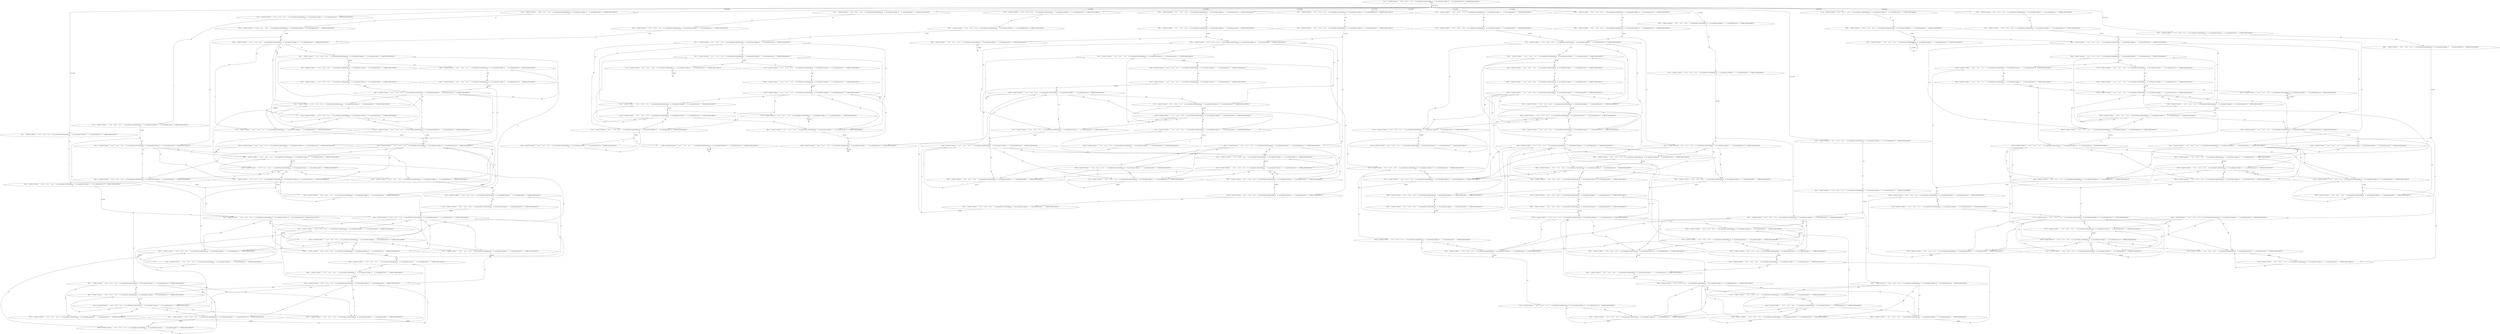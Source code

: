digraph model {
	0 [ label = "0[c=0	& pick=0	& mem=0	& x=0	& y=0	& o=0	& _loc_prism2jani_countermodule_=0	& _loc_prism2jani_strategy_=0	& _loc_prism2jani_grid_=0	& default_reward_model=0]
: {init}" ];
	1 [ label = "1[c=0	& pick=0	& mem=0	& x=0	& y=0	& o=1	& _loc_prism2jani_countermodule_=0	& _loc_prism2jani_strategy_=0	& _loc_prism2jani_grid_=0	& default_reward_model=0]
: {}" ];
	2 [ label = "2[c=0	& pick=0	& mem=0	& x=0	& y=1	& o=1	& _loc_prism2jani_countermodule_=0	& _loc_prism2jani_strategy_=0	& _loc_prism2jani_grid_=0	& default_reward_model=0]
: {}" ];
	3 [ label = "3[c=0	& pick=0	& mem=0	& x=0	& y=2	& o=1	& _loc_prism2jani_countermodule_=0	& _loc_prism2jani_strategy_=0	& _loc_prism2jani_grid_=0	& default_reward_model=0]
: {}" ];
	4 [ label = "4[c=0	& pick=0	& mem=0	& x=0	& y=3	& o=1	& _loc_prism2jani_countermodule_=0	& _loc_prism2jani_strategy_=0	& _loc_prism2jani_grid_=0	& default_reward_model=0]
: {}" ];
	5 [ label = "5[c=0	& pick=0	& mem=0	& x=1	& y=0	& o=1	& _loc_prism2jani_countermodule_=0	& _loc_prism2jani_strategy_=0	& _loc_prism2jani_grid_=0	& default_reward_model=0]
: {}" ];
	6 [ label = "6[c=0	& pick=0	& mem=0	& x=1	& y=2	& o=1	& _loc_prism2jani_countermodule_=0	& _loc_prism2jani_strategy_=0	& _loc_prism2jani_grid_=0	& default_reward_model=0]
: {}" ];
	7 [ label = "7[c=0	& pick=0	& mem=0	& x=1	& y=3	& o=1	& _loc_prism2jani_countermodule_=0	& _loc_prism2jani_strategy_=0	& _loc_prism2jani_grid_=0	& default_reward_model=0]
: {}" ];
	8 [ label = "8[c=0	& pick=0	& mem=0	& x=2	& y=0	& o=1	& _loc_prism2jani_countermodule_=0	& _loc_prism2jani_strategy_=0	& _loc_prism2jani_grid_=0	& default_reward_model=0]
: {}" ];
	9 [ label = "9[c=0	& pick=0	& mem=0	& x=2	& y=1	& o=1	& _loc_prism2jani_countermodule_=0	& _loc_prism2jani_strategy_=0	& _loc_prism2jani_grid_=0	& default_reward_model=0]
: {}" ];
	10 [ label = "10[c=0	& pick=0	& mem=0	& x=2	& y=2	& o=1	& _loc_prism2jani_countermodule_=0	& _loc_prism2jani_strategy_=0	& _loc_prism2jani_grid_=0	& default_reward_model=0]
: {}" ];
	11 [ label = "11[c=0	& pick=0	& mem=0	& x=2	& y=3	& o=1	& _loc_prism2jani_countermodule_=0	& _loc_prism2jani_strategy_=0	& _loc_prism2jani_grid_=0	& default_reward_model=0]
: {}" ];
	12 [ label = "12[c=0	& pick=0	& mem=0	& x=3	& y=1	& o=1	& _loc_prism2jani_countermodule_=0	& _loc_prism2jani_strategy_=0	& _loc_prism2jani_grid_=0	& default_reward_model=0]
: {}" ];
	13 [ label = "13[c=0	& pick=0	& mem=0	& x=3	& y=2	& o=1	& _loc_prism2jani_countermodule_=0	& _loc_prism2jani_strategy_=0	& _loc_prism2jani_grid_=0	& default_reward_model=0]
: {}" ];
	14 [ label = "14[c=0	& pick=0	& mem=0	& x=3	& y=3	& o=1	& _loc_prism2jani_countermodule_=0	& _loc_prism2jani_strategy_=0	& _loc_prism2jani_grid_=0	& default_reward_model=0]
: {}" ];
	15 [ label = "15[c=1	& pick=3	& mem=3	& x=0	& y=0	& o=1	& _loc_prism2jani_countermodule_=0	& _loc_prism2jani_strategy_=0	& _loc_prism2jani_grid_=0	& default_reward_model=0]
: {}" ];
	16 [ label = "16[c=1	& pick=3	& mem=3	& x=0	& y=1	& o=1	& _loc_prism2jani_countermodule_=0	& _loc_prism2jani_strategy_=0	& _loc_prism2jani_grid_=0	& default_reward_model=0]
: {}" ];
	17 [ label = "17[c=1	& pick=3	& mem=3	& x=0	& y=2	& o=1	& _loc_prism2jani_countermodule_=0	& _loc_prism2jani_strategy_=0	& _loc_prism2jani_grid_=0	& default_reward_model=0]
: {}" ];
	18 [ label = "18[c=1	& pick=3	& mem=3	& x=0	& y=3	& o=1	& _loc_prism2jani_countermodule_=0	& _loc_prism2jani_strategy_=0	& _loc_prism2jani_grid_=0	& default_reward_model=0]
: {}" ];
	19 [ label = "19[c=1	& pick=3	& mem=3	& x=1	& y=0	& o=1	& _loc_prism2jani_countermodule_=0	& _loc_prism2jani_strategy_=0	& _loc_prism2jani_grid_=0	& default_reward_model=0]
: {}" ];
	20 [ label = "20[c=1	& pick=3	& mem=3	& x=1	& y=2	& o=1	& _loc_prism2jani_countermodule_=0	& _loc_prism2jani_strategy_=0	& _loc_prism2jani_grid_=0	& default_reward_model=0]
: {}" ];
	21 [ label = "21[c=1	& pick=3	& mem=3	& x=1	& y=3	& o=1	& _loc_prism2jani_countermodule_=0	& _loc_prism2jani_strategy_=0	& _loc_prism2jani_grid_=0	& default_reward_model=0]
: {}" ];
	22 [ label = "22[c=1	& pick=3	& mem=3	& x=2	& y=0	& o=1	& _loc_prism2jani_countermodule_=0	& _loc_prism2jani_strategy_=0	& _loc_prism2jani_grid_=0	& default_reward_model=0]
: {}" ];
	23 [ label = "23[c=1	& pick=3	& mem=3	& x=2	& y=1	& o=1	& _loc_prism2jani_countermodule_=0	& _loc_prism2jani_strategy_=0	& _loc_prism2jani_grid_=0	& default_reward_model=0]
: {}" ];
	24 [ label = "24[c=1	& pick=3	& mem=3	& x=2	& y=2	& o=1	& _loc_prism2jani_countermodule_=0	& _loc_prism2jani_strategy_=0	& _loc_prism2jani_grid_=0	& default_reward_model=0]
: {}" ];
	25 [ label = "25[c=1	& pick=3	& mem=3	& x=2	& y=3	& o=1	& _loc_prism2jani_countermodule_=0	& _loc_prism2jani_strategy_=0	& _loc_prism2jani_grid_=0	& default_reward_model=0]
: {}" ];
	26 [ label = "26[c=1	& pick=3	& mem=3	& x=3	& y=1	& o=1	& _loc_prism2jani_countermodule_=0	& _loc_prism2jani_strategy_=0	& _loc_prism2jani_grid_=0	& default_reward_model=0]
: {}" ];
	27 [ label = "27[c=1	& pick=3	& mem=3	& x=3	& y=2	& o=1	& _loc_prism2jani_countermodule_=0	& _loc_prism2jani_strategy_=0	& _loc_prism2jani_grid_=0	& default_reward_model=0]
: {}" ];
	28 [ label = "28[c=1	& pick=3	& mem=3	& x=3	& y=3	& o=1	& _loc_prism2jani_countermodule_=0	& _loc_prism2jani_strategy_=0	& _loc_prism2jani_grid_=0	& default_reward_model=0]
: {}" ];
	29 [ label = "29[c=1	& pick=0	& mem=3	& x=0	& y=1	& o=1	& _loc_prism2jani_countermodule_=0	& _loc_prism2jani_strategy_=0	& _loc_prism2jani_grid_=0	& default_reward_model=0]
: {}" ];
	30 [ label = "30[c=1	& pick=0	& mem=3	& x=0	& y=0	& o=1	& _loc_prism2jani_countermodule_=0	& _loc_prism2jani_strategy_=0	& _loc_prism2jani_grid_=0	& default_reward_model=0]
: {}" ];
	31 [ label = "31[c=1	& pick=0	& mem=3	& x=1	& y=0	& o=1	& _loc_prism2jani_countermodule_=0	& _loc_prism2jani_strategy_=0	& _loc_prism2jani_grid_=0	& default_reward_model=0]
: {}" ];
	32 [ label = "32[c=1	& pick=0	& mem=3	& x=0	& y=2	& o=1	& _loc_prism2jani_countermodule_=0	& _loc_prism2jani_strategy_=0	& _loc_prism2jani_grid_=0	& default_reward_model=0]
: {}" ];
	33 [ label = "33[c=1	& pick=0	& mem=3	& x=1	& y=1	& o=3	& _loc_prism2jani_countermodule_=0	& _loc_prism2jani_strategy_=0	& _loc_prism2jani_grid_=0	& default_reward_model=0]
: {}" ];
	34 [ label = "34[c=1	& pick=0	& mem=3	& x=0	& y=3	& o=1	& _loc_prism2jani_countermodule_=0	& _loc_prism2jani_strategy_=0	& _loc_prism2jani_grid_=0	& default_reward_model=0]
: {}" ];
	35 [ label = "35[c=1	& pick=0	& mem=3	& x=1	& y=2	& o=1	& _loc_prism2jani_countermodule_=0	& _loc_prism2jani_strategy_=0	& _loc_prism2jani_grid_=0	& default_reward_model=0]
: {}" ];
	36 [ label = "36[c=1	& pick=0	& mem=3	& x=1	& y=3	& o=1	& _loc_prism2jani_countermodule_=0	& _loc_prism2jani_strategy_=0	& _loc_prism2jani_grid_=0	& default_reward_model=0]
: {}" ];
	37 [ label = "37[c=1	& pick=0	& mem=3	& x=2	& y=0	& o=1	& _loc_prism2jani_countermodule_=0	& _loc_prism2jani_strategy_=0	& _loc_prism2jani_grid_=0	& default_reward_model=0]
: {}" ];
	38 [ label = "38[c=1	& pick=0	& mem=3	& x=2	& y=2	& o=1	& _loc_prism2jani_countermodule_=0	& _loc_prism2jani_strategy_=0	& _loc_prism2jani_grid_=0	& default_reward_model=0]
: {}" ];
	39 [ label = "39[c=1	& pick=0	& mem=3	& x=2	& y=3	& o=1	& _loc_prism2jani_countermodule_=0	& _loc_prism2jani_strategy_=0	& _loc_prism2jani_grid_=0	& default_reward_model=0]
: {}" ];
	40 [ label = "40[c=1	& pick=0	& mem=3	& x=2	& y=1	& o=1	& _loc_prism2jani_countermodule_=0	& _loc_prism2jani_strategy_=0	& _loc_prism2jani_grid_=0	& default_reward_model=0]
: {}" ];
	41 [ label = "41[c=1	& pick=0	& mem=3	& x=3	& y=0	& o=2	& _loc_prism2jani_countermodule_=0	& _loc_prism2jani_strategy_=0	& _loc_prism2jani_grid_=0	& default_reward_model=0]
: {(o = 2)}" ];
	42 [ label = "42[c=1	& pick=0	& mem=3	& x=3	& y=1	& o=1	& _loc_prism2jani_countermodule_=0	& _loc_prism2jani_strategy_=0	& _loc_prism2jani_grid_=0	& default_reward_model=0]
: {}" ];
	43 [ label = "43[c=1	& pick=0	& mem=3	& x=3	& y=2	& o=1	& _loc_prism2jani_countermodule_=0	& _loc_prism2jani_strategy_=0	& _loc_prism2jani_grid_=0	& default_reward_model=0]
: {}" ];
	44 [ label = "44[c=1	& pick=0	& mem=3	& x=3	& y=3	& o=1	& _loc_prism2jani_countermodule_=0	& _loc_prism2jani_strategy_=0	& _loc_prism2jani_grid_=0	& default_reward_model=0]
: {}" ];
	45 [ label = "45[c=2	& pick=1	& mem=0	& x=0	& y=1	& o=1	& _loc_prism2jani_countermodule_=0	& _loc_prism2jani_strategy_=0	& _loc_prism2jani_grid_=0	& default_reward_model=0]
: {}" ];
	46 [ label = "46[c=2	& pick=1	& mem=1	& x=0	& y=1	& o=1	& _loc_prism2jani_countermodule_=0	& _loc_prism2jani_strategy_=0	& _loc_prism2jani_grid_=0	& default_reward_model=0]
: {}" ];
	47 [ label = "47[c=2	& pick=1	& mem=2	& x=0	& y=1	& o=1	& _loc_prism2jani_countermodule_=0	& _loc_prism2jani_strategy_=0	& _loc_prism2jani_grid_=0	& default_reward_model=0]
: {}" ];
	48 [ label = "48[c=2	& pick=1	& mem=3	& x=0	& y=1	& o=1	& _loc_prism2jani_countermodule_=0	& _loc_prism2jani_strategy_=0	& _loc_prism2jani_grid_=0	& default_reward_model=0]
: {}" ];
	49 [ label = "49[c=2	& pick=3	& mem=3	& x=0	& y=1	& o=1	& _loc_prism2jani_countermodule_=0	& _loc_prism2jani_strategy_=0	& _loc_prism2jani_grid_=0	& default_reward_model=0]
: {}" ];
	50 [ label = "50[c=2	& pick=1	& mem=0	& x=0	& y=0	& o=1	& _loc_prism2jani_countermodule_=0	& _loc_prism2jani_strategy_=0	& _loc_prism2jani_grid_=0	& default_reward_model=0]
: {}" ];
	51 [ label = "51[c=2	& pick=1	& mem=1	& x=0	& y=0	& o=1	& _loc_prism2jani_countermodule_=0	& _loc_prism2jani_strategy_=0	& _loc_prism2jani_grid_=0	& default_reward_model=0]
: {}" ];
	52 [ label = "52[c=2	& pick=1	& mem=2	& x=0	& y=0	& o=1	& _loc_prism2jani_countermodule_=0	& _loc_prism2jani_strategy_=0	& _loc_prism2jani_grid_=0	& default_reward_model=0]
: {}" ];
	53 [ label = "53[c=2	& pick=1	& mem=3	& x=0	& y=0	& o=1	& _loc_prism2jani_countermodule_=0	& _loc_prism2jani_strategy_=0	& _loc_prism2jani_grid_=0	& default_reward_model=0]
: {}" ];
	54 [ label = "54[c=2	& pick=3	& mem=3	& x=0	& y=0	& o=1	& _loc_prism2jani_countermodule_=0	& _loc_prism2jani_strategy_=0	& _loc_prism2jani_grid_=0	& default_reward_model=0]
: {}" ];
	55 [ label = "55[c=2	& pick=1	& mem=0	& x=1	& y=0	& o=1	& _loc_prism2jani_countermodule_=0	& _loc_prism2jani_strategy_=0	& _loc_prism2jani_grid_=0	& default_reward_model=0]
: {}" ];
	56 [ label = "56[c=2	& pick=1	& mem=1	& x=1	& y=0	& o=1	& _loc_prism2jani_countermodule_=0	& _loc_prism2jani_strategy_=0	& _loc_prism2jani_grid_=0	& default_reward_model=0]
: {}" ];
	57 [ label = "57[c=2	& pick=1	& mem=2	& x=1	& y=0	& o=1	& _loc_prism2jani_countermodule_=0	& _loc_prism2jani_strategy_=0	& _loc_prism2jani_grid_=0	& default_reward_model=0]
: {}" ];
	58 [ label = "58[c=2	& pick=1	& mem=3	& x=1	& y=0	& o=1	& _loc_prism2jani_countermodule_=0	& _loc_prism2jani_strategy_=0	& _loc_prism2jani_grid_=0	& default_reward_model=0]
: {}" ];
	59 [ label = "59[c=2	& pick=3	& mem=3	& x=1	& y=0	& o=1	& _loc_prism2jani_countermodule_=0	& _loc_prism2jani_strategy_=0	& _loc_prism2jani_grid_=0	& default_reward_model=0]
: {}" ];
	60 [ label = "60[c=2	& pick=1	& mem=0	& x=0	& y=2	& o=1	& _loc_prism2jani_countermodule_=0	& _loc_prism2jani_strategy_=0	& _loc_prism2jani_grid_=0	& default_reward_model=0]
: {}" ];
	61 [ label = "61[c=2	& pick=1	& mem=1	& x=0	& y=2	& o=1	& _loc_prism2jani_countermodule_=0	& _loc_prism2jani_strategy_=0	& _loc_prism2jani_grid_=0	& default_reward_model=0]
: {}" ];
	62 [ label = "62[c=2	& pick=1	& mem=2	& x=0	& y=2	& o=1	& _loc_prism2jani_countermodule_=0	& _loc_prism2jani_strategy_=0	& _loc_prism2jani_grid_=0	& default_reward_model=0]
: {}" ];
	63 [ label = "63[c=2	& pick=1	& mem=3	& x=0	& y=2	& o=1	& _loc_prism2jani_countermodule_=0	& _loc_prism2jani_strategy_=0	& _loc_prism2jani_grid_=0	& default_reward_model=0]
: {}" ];
	64 [ label = "64[c=2	& pick=3	& mem=3	& x=0	& y=2	& o=1	& _loc_prism2jani_countermodule_=0	& _loc_prism2jani_strategy_=0	& _loc_prism2jani_grid_=0	& default_reward_model=0]
: {}" ];
	65 [ label = "65[c=2	& pick=1	& mem=0	& x=0	& y=3	& o=1	& _loc_prism2jani_countermodule_=0	& _loc_prism2jani_strategy_=0	& _loc_prism2jani_grid_=0	& default_reward_model=0]
: {}" ];
	66 [ label = "66[c=2	& pick=1	& mem=1	& x=0	& y=3	& o=1	& _loc_prism2jani_countermodule_=0	& _loc_prism2jani_strategy_=0	& _loc_prism2jani_grid_=0	& default_reward_model=0]
: {}" ];
	67 [ label = "67[c=2	& pick=1	& mem=2	& x=0	& y=3	& o=1	& _loc_prism2jani_countermodule_=0	& _loc_prism2jani_strategy_=0	& _loc_prism2jani_grid_=0	& default_reward_model=0]
: {}" ];
	68 [ label = "68[c=2	& pick=1	& mem=3	& x=0	& y=3	& o=1	& _loc_prism2jani_countermodule_=0	& _loc_prism2jani_strategy_=0	& _loc_prism2jani_grid_=0	& default_reward_model=0]
: {}" ];
	69 [ label = "69[c=2	& pick=3	& mem=3	& x=0	& y=3	& o=1	& _loc_prism2jani_countermodule_=0	& _loc_prism2jani_strategy_=0	& _loc_prism2jani_grid_=0	& default_reward_model=0]
: {}" ];
	70 [ label = "70[c=2	& pick=1	& mem=0	& x=1	& y=2	& o=1	& _loc_prism2jani_countermodule_=0	& _loc_prism2jani_strategy_=0	& _loc_prism2jani_grid_=0	& default_reward_model=0]
: {}" ];
	71 [ label = "71[c=2	& pick=1	& mem=1	& x=1	& y=2	& o=1	& _loc_prism2jani_countermodule_=0	& _loc_prism2jani_strategy_=0	& _loc_prism2jani_grid_=0	& default_reward_model=0]
: {}" ];
	72 [ label = "72[c=2	& pick=1	& mem=2	& x=1	& y=2	& o=1	& _loc_prism2jani_countermodule_=0	& _loc_prism2jani_strategy_=0	& _loc_prism2jani_grid_=0	& default_reward_model=0]
: {}" ];
	73 [ label = "73[c=2	& pick=1	& mem=3	& x=1	& y=2	& o=1	& _loc_prism2jani_countermodule_=0	& _loc_prism2jani_strategy_=0	& _loc_prism2jani_grid_=0	& default_reward_model=0]
: {}" ];
	74 [ label = "74[c=2	& pick=3	& mem=3	& x=1	& y=2	& o=1	& _loc_prism2jani_countermodule_=0	& _loc_prism2jani_strategy_=0	& _loc_prism2jani_grid_=0	& default_reward_model=0]
: {}" ];
	75 [ label = "75[c=2	& pick=1	& mem=0	& x=1	& y=3	& o=1	& _loc_prism2jani_countermodule_=0	& _loc_prism2jani_strategy_=0	& _loc_prism2jani_grid_=0	& default_reward_model=0]
: {}" ];
	76 [ label = "76[c=2	& pick=1	& mem=1	& x=1	& y=3	& o=1	& _loc_prism2jani_countermodule_=0	& _loc_prism2jani_strategy_=0	& _loc_prism2jani_grid_=0	& default_reward_model=0]
: {}" ];
	77 [ label = "77[c=2	& pick=1	& mem=2	& x=1	& y=3	& o=1	& _loc_prism2jani_countermodule_=0	& _loc_prism2jani_strategy_=0	& _loc_prism2jani_grid_=0	& default_reward_model=0]
: {}" ];
	78 [ label = "78[c=2	& pick=1	& mem=3	& x=1	& y=3	& o=1	& _loc_prism2jani_countermodule_=0	& _loc_prism2jani_strategy_=0	& _loc_prism2jani_grid_=0	& default_reward_model=0]
: {}" ];
	79 [ label = "79[c=2	& pick=3	& mem=3	& x=1	& y=3	& o=1	& _loc_prism2jani_countermodule_=0	& _loc_prism2jani_strategy_=0	& _loc_prism2jani_grid_=0	& default_reward_model=0]
: {}" ];
	80 [ label = "80[c=2	& pick=1	& mem=0	& x=2	& y=0	& o=1	& _loc_prism2jani_countermodule_=0	& _loc_prism2jani_strategy_=0	& _loc_prism2jani_grid_=0	& default_reward_model=0]
: {}" ];
	81 [ label = "81[c=2	& pick=1	& mem=1	& x=2	& y=0	& o=1	& _loc_prism2jani_countermodule_=0	& _loc_prism2jani_strategy_=0	& _loc_prism2jani_grid_=0	& default_reward_model=0]
: {}" ];
	82 [ label = "82[c=2	& pick=1	& mem=2	& x=2	& y=0	& o=1	& _loc_prism2jani_countermodule_=0	& _loc_prism2jani_strategy_=0	& _loc_prism2jani_grid_=0	& default_reward_model=0]
: {}" ];
	83 [ label = "83[c=2	& pick=1	& mem=3	& x=2	& y=0	& o=1	& _loc_prism2jani_countermodule_=0	& _loc_prism2jani_strategy_=0	& _loc_prism2jani_grid_=0	& default_reward_model=0]
: {}" ];
	84 [ label = "84[c=2	& pick=3	& mem=3	& x=2	& y=0	& o=1	& _loc_prism2jani_countermodule_=0	& _loc_prism2jani_strategy_=0	& _loc_prism2jani_grid_=0	& default_reward_model=0]
: {}" ];
	85 [ label = "85[c=2	& pick=1	& mem=0	& x=2	& y=2	& o=1	& _loc_prism2jani_countermodule_=0	& _loc_prism2jani_strategy_=0	& _loc_prism2jani_grid_=0	& default_reward_model=0]
: {}" ];
	86 [ label = "86[c=2	& pick=1	& mem=1	& x=2	& y=2	& o=1	& _loc_prism2jani_countermodule_=0	& _loc_prism2jani_strategy_=0	& _loc_prism2jani_grid_=0	& default_reward_model=0]
: {}" ];
	87 [ label = "87[c=2	& pick=1	& mem=2	& x=2	& y=2	& o=1	& _loc_prism2jani_countermodule_=0	& _loc_prism2jani_strategy_=0	& _loc_prism2jani_grid_=0	& default_reward_model=0]
: {}" ];
	88 [ label = "88[c=2	& pick=1	& mem=3	& x=2	& y=2	& o=1	& _loc_prism2jani_countermodule_=0	& _loc_prism2jani_strategy_=0	& _loc_prism2jani_grid_=0	& default_reward_model=0]
: {}" ];
	89 [ label = "89[c=2	& pick=3	& mem=3	& x=2	& y=2	& o=1	& _loc_prism2jani_countermodule_=0	& _loc_prism2jani_strategy_=0	& _loc_prism2jani_grid_=0	& default_reward_model=0]
: {}" ];
	90 [ label = "90[c=2	& pick=1	& mem=0	& x=2	& y=3	& o=1	& _loc_prism2jani_countermodule_=0	& _loc_prism2jani_strategy_=0	& _loc_prism2jani_grid_=0	& default_reward_model=0]
: {}" ];
	91 [ label = "91[c=2	& pick=1	& mem=1	& x=2	& y=3	& o=1	& _loc_prism2jani_countermodule_=0	& _loc_prism2jani_strategy_=0	& _loc_prism2jani_grid_=0	& default_reward_model=0]
: {}" ];
	92 [ label = "92[c=2	& pick=1	& mem=2	& x=2	& y=3	& o=1	& _loc_prism2jani_countermodule_=0	& _loc_prism2jani_strategy_=0	& _loc_prism2jani_grid_=0	& default_reward_model=0]
: {}" ];
	93 [ label = "93[c=2	& pick=1	& mem=3	& x=2	& y=3	& o=1	& _loc_prism2jani_countermodule_=0	& _loc_prism2jani_strategy_=0	& _loc_prism2jani_grid_=0	& default_reward_model=0]
: {}" ];
	94 [ label = "94[c=2	& pick=3	& mem=3	& x=2	& y=3	& o=1	& _loc_prism2jani_countermodule_=0	& _loc_prism2jani_strategy_=0	& _loc_prism2jani_grid_=0	& default_reward_model=0]
: {}" ];
	95 [ label = "95[c=2	& pick=1	& mem=0	& x=2	& y=1	& o=1	& _loc_prism2jani_countermodule_=0	& _loc_prism2jani_strategy_=0	& _loc_prism2jani_grid_=0	& default_reward_model=0]
: {}" ];
	96 [ label = "96[c=2	& pick=1	& mem=1	& x=2	& y=1	& o=1	& _loc_prism2jani_countermodule_=0	& _loc_prism2jani_strategy_=0	& _loc_prism2jani_grid_=0	& default_reward_model=0]
: {}" ];
	97 [ label = "97[c=2	& pick=1	& mem=2	& x=2	& y=1	& o=1	& _loc_prism2jani_countermodule_=0	& _loc_prism2jani_strategy_=0	& _loc_prism2jani_grid_=0	& default_reward_model=0]
: {}" ];
	98 [ label = "98[c=2	& pick=1	& mem=3	& x=2	& y=1	& o=1	& _loc_prism2jani_countermodule_=0	& _loc_prism2jani_strategy_=0	& _loc_prism2jani_grid_=0	& default_reward_model=0]
: {}" ];
	99 [ label = "99[c=2	& pick=3	& mem=3	& x=2	& y=1	& o=1	& _loc_prism2jani_countermodule_=0	& _loc_prism2jani_strategy_=0	& _loc_prism2jani_grid_=0	& default_reward_model=0]
: {}" ];
	100 [ label = "100[c=2	& pick=1	& mem=0	& x=3	& y=1	& o=1	& _loc_prism2jani_countermodule_=0	& _loc_prism2jani_strategy_=0	& _loc_prism2jani_grid_=0	& default_reward_model=0]
: {}" ];
	101 [ label = "101[c=2	& pick=1	& mem=1	& x=3	& y=1	& o=1	& _loc_prism2jani_countermodule_=0	& _loc_prism2jani_strategy_=0	& _loc_prism2jani_grid_=0	& default_reward_model=0]
: {}" ];
	102 [ label = "102[c=2	& pick=1	& mem=2	& x=3	& y=1	& o=1	& _loc_prism2jani_countermodule_=0	& _loc_prism2jani_strategy_=0	& _loc_prism2jani_grid_=0	& default_reward_model=0]
: {}" ];
	103 [ label = "103[c=2	& pick=1	& mem=3	& x=3	& y=1	& o=1	& _loc_prism2jani_countermodule_=0	& _loc_prism2jani_strategy_=0	& _loc_prism2jani_grid_=0	& default_reward_model=0]
: {}" ];
	104 [ label = "104[c=2	& pick=3	& mem=3	& x=3	& y=1	& o=1	& _loc_prism2jani_countermodule_=0	& _loc_prism2jani_strategy_=0	& _loc_prism2jani_grid_=0	& default_reward_model=0]
: {}" ];
	105 [ label = "105[c=2	& pick=1	& mem=0	& x=3	& y=2	& o=1	& _loc_prism2jani_countermodule_=0	& _loc_prism2jani_strategy_=0	& _loc_prism2jani_grid_=0	& default_reward_model=0]
: {}" ];
	106 [ label = "106[c=2	& pick=1	& mem=1	& x=3	& y=2	& o=1	& _loc_prism2jani_countermodule_=0	& _loc_prism2jani_strategy_=0	& _loc_prism2jani_grid_=0	& default_reward_model=0]
: {}" ];
	107 [ label = "107[c=2	& pick=1	& mem=2	& x=3	& y=2	& o=1	& _loc_prism2jani_countermodule_=0	& _loc_prism2jani_strategy_=0	& _loc_prism2jani_grid_=0	& default_reward_model=0]
: {}" ];
	108 [ label = "108[c=2	& pick=1	& mem=3	& x=3	& y=2	& o=1	& _loc_prism2jani_countermodule_=0	& _loc_prism2jani_strategy_=0	& _loc_prism2jani_grid_=0	& default_reward_model=0]
: {}" ];
	109 [ label = "109[c=2	& pick=3	& mem=3	& x=3	& y=2	& o=1	& _loc_prism2jani_countermodule_=0	& _loc_prism2jani_strategy_=0	& _loc_prism2jani_grid_=0	& default_reward_model=0]
: {}" ];
	110 [ label = "110[c=2	& pick=1	& mem=0	& x=3	& y=3	& o=1	& _loc_prism2jani_countermodule_=0	& _loc_prism2jani_strategy_=0	& _loc_prism2jani_grid_=0	& default_reward_model=0]
: {}" ];
	111 [ label = "111[c=2	& pick=1	& mem=1	& x=3	& y=3	& o=1	& _loc_prism2jani_countermodule_=0	& _loc_prism2jani_strategy_=0	& _loc_prism2jani_grid_=0	& default_reward_model=0]
: {}" ];
	112 [ label = "112[c=2	& pick=1	& mem=2	& x=3	& y=3	& o=1	& _loc_prism2jani_countermodule_=0	& _loc_prism2jani_strategy_=0	& _loc_prism2jani_grid_=0	& default_reward_model=0]
: {}" ];
	113 [ label = "113[c=2	& pick=1	& mem=3	& x=3	& y=3	& o=1	& _loc_prism2jani_countermodule_=0	& _loc_prism2jani_strategy_=0	& _loc_prism2jani_grid_=0	& default_reward_model=0]
: {}" ];
	114 [ label = "114[c=2	& pick=3	& mem=3	& x=3	& y=3	& o=1	& _loc_prism2jani_countermodule_=0	& _loc_prism2jani_strategy_=0	& _loc_prism2jani_grid_=0	& default_reward_model=0]
: {}" ];
	115 [ label = "115[c=2	& pick=0	& mem=0	& x=0	& y=2	& o=1	& _loc_prism2jani_countermodule_=0	& _loc_prism2jani_strategy_=0	& _loc_prism2jani_grid_=0	& default_reward_model=0]
: {}" ];
	116 [ label = "116[c=2	& pick=0	& mem=0	& x=0	& y=1	& o=1	& _loc_prism2jani_countermodule_=0	& _loc_prism2jani_strategy_=0	& _loc_prism2jani_grid_=0	& default_reward_model=0]
: {}" ];
	117 [ label = "117[c=2	& pick=0	& mem=0	& x=1	& y=1	& o=3	& _loc_prism2jani_countermodule_=0	& _loc_prism2jani_strategy_=0	& _loc_prism2jani_grid_=0	& default_reward_model=0]
: {}" ];
	118 [ label = "118[c=2	& pick=0	& mem=0	& x=0	& y=0	& o=1	& _loc_prism2jani_countermodule_=0	& _loc_prism2jani_strategy_=0	& _loc_prism2jani_grid_=0	& default_reward_model=0]
: {}" ];
	119 [ label = "119[c=2	& pick=0	& mem=1	& x=0	& y=2	& o=1	& _loc_prism2jani_countermodule_=0	& _loc_prism2jani_strategy_=0	& _loc_prism2jani_grid_=0	& default_reward_model=0]
: {}" ];
	120 [ label = "120[c=2	& pick=0	& mem=1	& x=0	& y=1	& o=1	& _loc_prism2jani_countermodule_=0	& _loc_prism2jani_strategy_=0	& _loc_prism2jani_grid_=0	& default_reward_model=0]
: {}" ];
	121 [ label = "121[c=2	& pick=0	& mem=1	& x=1	& y=1	& o=3	& _loc_prism2jani_countermodule_=0	& _loc_prism2jani_strategy_=0	& _loc_prism2jani_grid_=0	& default_reward_model=0]
: {}" ];
	122 [ label = "122[c=2	& pick=0	& mem=1	& x=0	& y=0	& o=1	& _loc_prism2jani_countermodule_=0	& _loc_prism2jani_strategy_=0	& _loc_prism2jani_grid_=0	& default_reward_model=0]
: {}" ];
	123 [ label = "123[c=2	& pick=0	& mem=2	& x=0	& y=2	& o=1	& _loc_prism2jani_countermodule_=0	& _loc_prism2jani_strategy_=0	& _loc_prism2jani_grid_=0	& default_reward_model=0]
: {}" ];
	124 [ label = "124[c=2	& pick=0	& mem=2	& x=0	& y=1	& o=1	& _loc_prism2jani_countermodule_=0	& _loc_prism2jani_strategy_=0	& _loc_prism2jani_grid_=0	& default_reward_model=0]
: {}" ];
	125 [ label = "125[c=2	& pick=0	& mem=2	& x=1	& y=1	& o=3	& _loc_prism2jani_countermodule_=0	& _loc_prism2jani_strategy_=0	& _loc_prism2jani_grid_=0	& default_reward_model=0]
: {}" ];
	126 [ label = "126[c=2	& pick=0	& mem=2	& x=0	& y=0	& o=1	& _loc_prism2jani_countermodule_=0	& _loc_prism2jani_strategy_=0	& _loc_prism2jani_grid_=0	& default_reward_model=0]
: {}" ];
	127 [ label = "127[c=2	& pick=0	& mem=3	& x=0	& y=2	& o=1	& _loc_prism2jani_countermodule_=0	& _loc_prism2jani_strategy_=0	& _loc_prism2jani_grid_=0	& default_reward_model=0]
: {}" ];
	128 [ label = "128[c=2	& pick=0	& mem=3	& x=0	& y=1	& o=1	& _loc_prism2jani_countermodule_=0	& _loc_prism2jani_strategy_=0	& _loc_prism2jani_grid_=0	& default_reward_model=0]
: {}" ];
	129 [ label = "129[c=2	& pick=0	& mem=3	& x=1	& y=1	& o=3	& _loc_prism2jani_countermodule_=0	& _loc_prism2jani_strategy_=0	& _loc_prism2jani_grid_=0	& default_reward_model=0]
: {}" ];
	130 [ label = "130[c=2	& pick=0	& mem=3	& x=0	& y=0	& o=1	& _loc_prism2jani_countermodule_=0	& _loc_prism2jani_strategy_=0	& _loc_prism2jani_grid_=0	& default_reward_model=0]
: {}" ];
	131 [ label = "131[c=2	& pick=0	& mem=0	& x=1	& y=0	& o=1	& _loc_prism2jani_countermodule_=0	& _loc_prism2jani_strategy_=0	& _loc_prism2jani_grid_=0	& default_reward_model=0]
: {}" ];
	132 [ label = "132[c=2	& pick=0	& mem=1	& x=1	& y=0	& o=1	& _loc_prism2jani_countermodule_=0	& _loc_prism2jani_strategy_=0	& _loc_prism2jani_grid_=0	& default_reward_model=0]
: {}" ];
	133 [ label = "133[c=2	& pick=0	& mem=2	& x=1	& y=0	& o=1	& _loc_prism2jani_countermodule_=0	& _loc_prism2jani_strategy_=0	& _loc_prism2jani_grid_=0	& default_reward_model=0]
: {}" ];
	134 [ label = "134[c=2	& pick=0	& mem=3	& x=1	& y=0	& o=1	& _loc_prism2jani_countermodule_=0	& _loc_prism2jani_strategy_=0	& _loc_prism2jani_grid_=0	& default_reward_model=0]
: {}" ];
	135 [ label = "135[c=2	& pick=0	& mem=0	& x=2	& y=0	& o=1	& _loc_prism2jani_countermodule_=0	& _loc_prism2jani_strategy_=0	& _loc_prism2jani_grid_=0	& default_reward_model=0]
: {}" ];
	136 [ label = "136[c=2	& pick=0	& mem=1	& x=2	& y=0	& o=1	& _loc_prism2jani_countermodule_=0	& _loc_prism2jani_strategy_=0	& _loc_prism2jani_grid_=0	& default_reward_model=0]
: {}" ];
	137 [ label = "137[c=2	& pick=0	& mem=2	& x=2	& y=0	& o=1	& _loc_prism2jani_countermodule_=0	& _loc_prism2jani_strategy_=0	& _loc_prism2jani_grid_=0	& default_reward_model=0]
: {}" ];
	138 [ label = "138[c=2	& pick=0	& mem=3	& x=2	& y=0	& o=1	& _loc_prism2jani_countermodule_=0	& _loc_prism2jani_strategy_=0	& _loc_prism2jani_grid_=0	& default_reward_model=0]
: {}" ];
	139 [ label = "139[c=2	& pick=0	& mem=0	& x=0	& y=3	& o=1	& _loc_prism2jani_countermodule_=0	& _loc_prism2jani_strategy_=0	& _loc_prism2jani_grid_=0	& default_reward_model=0]
: {}" ];
	140 [ label = "140[c=2	& pick=0	& mem=0	& x=1	& y=2	& o=1	& _loc_prism2jani_countermodule_=0	& _loc_prism2jani_strategy_=0	& _loc_prism2jani_grid_=0	& default_reward_model=0]
: {}" ];
	141 [ label = "141[c=2	& pick=0	& mem=1	& x=0	& y=3	& o=1	& _loc_prism2jani_countermodule_=0	& _loc_prism2jani_strategy_=0	& _loc_prism2jani_grid_=0	& default_reward_model=0]
: {}" ];
	142 [ label = "142[c=2	& pick=0	& mem=1	& x=1	& y=2	& o=1	& _loc_prism2jani_countermodule_=0	& _loc_prism2jani_strategy_=0	& _loc_prism2jani_grid_=0	& default_reward_model=0]
: {}" ];
	143 [ label = "143[c=2	& pick=0	& mem=2	& x=0	& y=3	& o=1	& _loc_prism2jani_countermodule_=0	& _loc_prism2jani_strategy_=0	& _loc_prism2jani_grid_=0	& default_reward_model=0]
: {}" ];
	144 [ label = "144[c=2	& pick=0	& mem=2	& x=1	& y=2	& o=1	& _loc_prism2jani_countermodule_=0	& _loc_prism2jani_strategy_=0	& _loc_prism2jani_grid_=0	& default_reward_model=0]
: {}" ];
	145 [ label = "145[c=2	& pick=0	& mem=3	& x=0	& y=3	& o=1	& _loc_prism2jani_countermodule_=0	& _loc_prism2jani_strategy_=0	& _loc_prism2jani_grid_=0	& default_reward_model=0]
: {}" ];
	146 [ label = "146[c=2	& pick=0	& mem=3	& x=1	& y=2	& o=1	& _loc_prism2jani_countermodule_=0	& _loc_prism2jani_strategy_=0	& _loc_prism2jani_grid_=0	& default_reward_model=0]
: {}" ];
	147 [ label = "147[c=2	& pick=0	& mem=0	& x=1	& y=3	& o=1	& _loc_prism2jani_countermodule_=0	& _loc_prism2jani_strategy_=0	& _loc_prism2jani_grid_=0	& default_reward_model=0]
: {}" ];
	148 [ label = "148[c=2	& pick=0	& mem=1	& x=1	& y=3	& o=1	& _loc_prism2jani_countermodule_=0	& _loc_prism2jani_strategy_=0	& _loc_prism2jani_grid_=0	& default_reward_model=0]
: {}" ];
	149 [ label = "149[c=2	& pick=0	& mem=2	& x=1	& y=3	& o=1	& _loc_prism2jani_countermodule_=0	& _loc_prism2jani_strategy_=0	& _loc_prism2jani_grid_=0	& default_reward_model=0]
: {}" ];
	150 [ label = "150[c=2	& pick=0	& mem=3	& x=1	& y=3	& o=1	& _loc_prism2jani_countermodule_=0	& _loc_prism2jani_strategy_=0	& _loc_prism2jani_grid_=0	& default_reward_model=0]
: {}" ];
	151 [ label = "151[c=2	& pick=0	& mem=0	& x=2	& y=2	& o=1	& _loc_prism2jani_countermodule_=0	& _loc_prism2jani_strategy_=0	& _loc_prism2jani_grid_=0	& default_reward_model=0]
: {}" ];
	152 [ label = "152[c=2	& pick=0	& mem=1	& x=2	& y=2	& o=1	& _loc_prism2jani_countermodule_=0	& _loc_prism2jani_strategy_=0	& _loc_prism2jani_grid_=0	& default_reward_model=0]
: {}" ];
	153 [ label = "153[c=2	& pick=0	& mem=2	& x=2	& y=2	& o=1	& _loc_prism2jani_countermodule_=0	& _loc_prism2jani_strategy_=0	& _loc_prism2jani_grid_=0	& default_reward_model=0]
: {}" ];
	154 [ label = "154[c=2	& pick=0	& mem=3	& x=2	& y=2	& o=1	& _loc_prism2jani_countermodule_=0	& _loc_prism2jani_strategy_=0	& _loc_prism2jani_grid_=0	& default_reward_model=0]
: {}" ];
	155 [ label = "155[c=2	& pick=0	& mem=0	& x=2	& y=3	& o=1	& _loc_prism2jani_countermodule_=0	& _loc_prism2jani_strategy_=0	& _loc_prism2jani_grid_=0	& default_reward_model=0]
: {}" ];
	156 [ label = "156[c=2	& pick=0	& mem=1	& x=2	& y=3	& o=1	& _loc_prism2jani_countermodule_=0	& _loc_prism2jani_strategy_=0	& _loc_prism2jani_grid_=0	& default_reward_model=0]
: {}" ];
	157 [ label = "157[c=2	& pick=0	& mem=2	& x=2	& y=3	& o=1	& _loc_prism2jani_countermodule_=0	& _loc_prism2jani_strategy_=0	& _loc_prism2jani_grid_=0	& default_reward_model=0]
: {}" ];
	158 [ label = "158[c=2	& pick=0	& mem=3	& x=2	& y=3	& o=1	& _loc_prism2jani_countermodule_=0	& _loc_prism2jani_strategy_=0	& _loc_prism2jani_grid_=0	& default_reward_model=0]
: {}" ];
	159 [ label = "159[c=2	& pick=0	& mem=0	& x=2	& y=1	& o=1	& _loc_prism2jani_countermodule_=0	& _loc_prism2jani_strategy_=0	& _loc_prism2jani_grid_=0	& default_reward_model=0]
: {}" ];
	160 [ label = "160[c=2	& pick=0	& mem=1	& x=2	& y=1	& o=1	& _loc_prism2jani_countermodule_=0	& _loc_prism2jani_strategy_=0	& _loc_prism2jani_grid_=0	& default_reward_model=0]
: {}" ];
	161 [ label = "161[c=2	& pick=0	& mem=2	& x=2	& y=1	& o=1	& _loc_prism2jani_countermodule_=0	& _loc_prism2jani_strategy_=0	& _loc_prism2jani_grid_=0	& default_reward_model=0]
: {}" ];
	162 [ label = "162[c=2	& pick=0	& mem=3	& x=2	& y=1	& o=1	& _loc_prism2jani_countermodule_=0	& _loc_prism2jani_strategy_=0	& _loc_prism2jani_grid_=0	& default_reward_model=0]
: {}" ];
	163 [ label = "163[c=2	& pick=0	& mem=3	& x=3	& y=0	& o=2	& _loc_prism2jani_countermodule_=0	& _loc_prism2jani_strategy_=0	& _loc_prism2jani_grid_=0	& default_reward_model=0]
: {(o = 2)}" ];
	164 [ label = "164[c=2	& pick=0	& mem=0	& x=3	& y=2	& o=1	& _loc_prism2jani_countermodule_=0	& _loc_prism2jani_strategy_=0	& _loc_prism2jani_grid_=0	& default_reward_model=0]
: {}" ];
	165 [ label = "165[c=2	& pick=0	& mem=1	& x=3	& y=2	& o=1	& _loc_prism2jani_countermodule_=0	& _loc_prism2jani_strategy_=0	& _loc_prism2jani_grid_=0	& default_reward_model=0]
: {}" ];
	166 [ label = "166[c=2	& pick=0	& mem=2	& x=3	& y=2	& o=1	& _loc_prism2jani_countermodule_=0	& _loc_prism2jani_strategy_=0	& _loc_prism2jani_grid_=0	& default_reward_model=0]
: {}" ];
	167 [ label = "167[c=2	& pick=0	& mem=3	& x=3	& y=2	& o=1	& _loc_prism2jani_countermodule_=0	& _loc_prism2jani_strategy_=0	& _loc_prism2jani_grid_=0	& default_reward_model=0]
: {}" ];
	168 [ label = "168[c=2	& pick=0	& mem=0	& x=3	& y=3	& o=1	& _loc_prism2jani_countermodule_=0	& _loc_prism2jani_strategy_=0	& _loc_prism2jani_grid_=0	& default_reward_model=0]
: {}" ];
	169 [ label = "169[c=2	& pick=0	& mem=1	& x=3	& y=3	& o=1	& _loc_prism2jani_countermodule_=0	& _loc_prism2jani_strategy_=0	& _loc_prism2jani_grid_=0	& default_reward_model=0]
: {}" ];
	170 [ label = "170[c=2	& pick=0	& mem=2	& x=3	& y=3	& o=1	& _loc_prism2jani_countermodule_=0	& _loc_prism2jani_strategy_=0	& _loc_prism2jani_grid_=0	& default_reward_model=0]
: {}" ];
	171 [ label = "171[c=2	& pick=0	& mem=3	& x=3	& y=3	& o=1	& _loc_prism2jani_countermodule_=0	& _loc_prism2jani_strategy_=0	& _loc_prism2jani_grid_=0	& default_reward_model=0]
: {}" ];
	172 [ label = "172[c=2	& pick=0	& mem=0	& x=3	& y=1	& o=1	& _loc_prism2jani_countermodule_=0	& _loc_prism2jani_strategy_=0	& _loc_prism2jani_grid_=0	& default_reward_model=0]
: {}" ];
	173 [ label = "173[c=2	& pick=0	& mem=1	& x=3	& y=1	& o=1	& _loc_prism2jani_countermodule_=0	& _loc_prism2jani_strategy_=0	& _loc_prism2jani_grid_=0	& default_reward_model=0]
: {}" ];
	174 [ label = "174[c=2	& pick=0	& mem=2	& x=3	& y=1	& o=1	& _loc_prism2jani_countermodule_=0	& _loc_prism2jani_strategy_=0	& _loc_prism2jani_grid_=0	& default_reward_model=0]
: {}" ];
	175 [ label = "175[c=2	& pick=0	& mem=3	& x=3	& y=1	& o=1	& _loc_prism2jani_countermodule_=0	& _loc_prism2jani_strategy_=0	& _loc_prism2jani_grid_=0	& default_reward_model=0]
: {}" ];
	"0c0" [shape = "point"];
	0 -> "0c0" [ label = "{grid_cmd_9}"]
;
	"0c0" -> 1 [ label= "0.0714286" ];
	"0c0" -> 2 [ label= "0.0714286" ];
	"0c0" -> 3 [ label= "0.0714286" ];
	"0c0" -> 4 [ label= "0.0714286" ];
	"0c0" -> 5 [ label= "0.0714286" ];
	"0c0" -> 6 [ label= "0.0714286" ];
	"0c0" -> 7 [ label= "0.0714286" ];
	"0c0" -> 8 [ label= "0.0714286" ];
	"0c0" -> 9 [ label= "0.0714286" ];
	"0c0" -> 10 [ label= "0.0714286" ];
	"0c0" -> 11 [ label= "0.0714286" ];
	"0c0" -> 12 [ label= "0.0714286" ];
	"0c0" -> 13 [ label= "0.0714286" ];
	"0c0" -> 14 [ label= "0.0714286" ];
	"1c0" [shape = "point"];
	1 -> "1c0" [ label = "{p}"]
;
	"1c0" -> 15 [ label= "1" ];
	"2c0" [shape = "point"];
	2 -> "2c0" [ label = "{p}"]
;
	"2c0" -> 16 [ label= "1" ];
	"3c0" [shape = "point"];
	3 -> "3c0" [ label = "{p}"]
;
	"3c0" -> 17 [ label= "1" ];
	"4c0" [shape = "point"];
	4 -> "4c0" [ label = "{p}"]
;
	"4c0" -> 18 [ label= "1" ];
	"5c0" [shape = "point"];
	5 -> "5c0" [ label = "{p}"]
;
	"5c0" -> 19 [ label= "1" ];
	"6c0" [shape = "point"];
	6 -> "6c0" [ label = "{p}"]
;
	"6c0" -> 20 [ label= "1" ];
	"7c0" [shape = "point"];
	7 -> "7c0" [ label = "{p}"]
;
	"7c0" -> 21 [ label= "1" ];
	"8c0" [shape = "point"];
	8 -> "8c0" [ label = "{p}"]
;
	"8c0" -> 22 [ label= "1" ];
	"9c0" [shape = "point"];
	9 -> "9c0" [ label = "{p}"]
;
	"9c0" -> 23 [ label= "1" ];
	"10c0" [shape = "point"];
	10 -> "10c0" [ label = "{p}"]
;
	"10c0" -> 24 [ label= "1" ];
	"11c0" [shape = "point"];
	11 -> "11c0" [ label = "{p}"]
;
	"11c0" -> 25 [ label= "1" ];
	"12c0" [shape = "point"];
	12 -> "12c0" [ label = "{p}"]
;
	"12c0" -> 26 [ label= "1" ];
	"13c0" [shape = "point"];
	13 -> "13c0" [ label = "{p}"]
;
	"13c0" -> 27 [ label= "1" ];
	"14c0" [shape = "point"];
	14 -> "14c0" [ label = "{p}"]
;
	"14c0" -> 28 [ label= "1" ];
	"15c0" [shape = "point"];
	15 -> "15c0" [ label = "{south}"]
;
	"15c0" -> 30 [ label= "1" ];
	"16c0" [shape = "point"];
	16 -> "16c0" [ label = "{south}"]
;
	"16c0" -> 29 [ label= "0.1" ];
	"16c0" -> 30 [ label= "0.9" ];
	"17c0" [shape = "point"];
	17 -> "17c0" [ label = "{south}"]
;
	"17c0" -> 29 [ label= "0.9" ];
	"17c0" -> 32 [ label= "0.1" ];
	"18c0" [shape = "point"];
	18 -> "18c0" [ label = "{south}"]
;
	"18c0" -> 32 [ label= "0.9" ];
	"18c0" -> 34 [ label= "0.1" ];
	"19c0" [shape = "point"];
	19 -> "19c0" [ label = "{south}"]
;
	"19c0" -> 31 [ label= "1" ];
	"20c0" [shape = "point"];
	20 -> "20c0" [ label = "{south}"]
;
	"20c0" -> 33 [ label= "0.9" ];
	"20c0" -> 35 [ label= "0.1" ];
	"21c0" [shape = "point"];
	21 -> "21c0" [ label = "{south}"]
;
	"21c0" -> 35 [ label= "0.9" ];
	"21c0" -> 36 [ label= "0.1" ];
	"22c0" [shape = "point"];
	22 -> "22c0" [ label = "{south}"]
;
	"22c0" -> 37 [ label= "1" ];
	"23c0" [shape = "point"];
	23 -> "23c0" [ label = "{south}"]
;
	"23c0" -> 37 [ label= "0.9" ];
	"23c0" -> 40 [ label= "0.1" ];
	"24c0" [shape = "point"];
	24 -> "24c0" [ label = "{south}"]
;
	"24c0" -> 38 [ label= "0.1" ];
	"24c0" -> 40 [ label= "0.9" ];
	"25c0" [shape = "point"];
	25 -> "25c0" [ label = "{south}"]
;
	"25c0" -> 38 [ label= "0.9" ];
	"25c0" -> 39 [ label= "0.1" ];
	"26c0" [shape = "point"];
	26 -> "26c0" [ label = "{south}"]
;
	"26c0" -> 41 [ label= "0.9" ];
	"26c0" -> 42 [ label= "0.1" ];
	"27c0" [shape = "point"];
	27 -> "27c0" [ label = "{south}"]
;
	"27c0" -> 42 [ label= "0.9" ];
	"27c0" -> 43 [ label= "0.1" ];
	"28c0" [shape = "point"];
	28 -> "28c0" [ label = "{south}"]
;
	"28c0" -> 43 [ label= "0.9" ];
	"28c0" -> 44 [ label= "0.1" ];
	"29c0" [shape = "point"];
	29 -> "29c0" [ label = "{p}"]
;
	"29c0" -> 45 [ label= "1" ];
	"29c1" [shape = "point"];
	29 -> "29c1" [ label = "{p}"]
;
	"29c1" -> 46 [ label= "1" ];
	"29c2" [shape = "point"];
	29 -> "29c2" [ label = "{p}"]
;
	"29c2" -> 47 [ label= "1" ];
	"29c3" [shape = "point"];
	29 -> "29c3" [ label = "{p}"]
;
	"29c3" -> 48 [ label= "1" ];
	"30c0" [shape = "point"];
	30 -> "30c0" [ label = "{p}"]
;
	"30c0" -> 50 [ label= "1" ];
	"30c1" [shape = "point"];
	30 -> "30c1" [ label = "{p}"]
;
	"30c1" -> 51 [ label= "1" ];
	"30c2" [shape = "point"];
	30 -> "30c2" [ label = "{p}"]
;
	"30c2" -> 52 [ label= "1" ];
	"30c3" [shape = "point"];
	30 -> "30c3" [ label = "{p}"]
;
	"30c3" -> 53 [ label= "1" ];
	"31c0" [shape = "point"];
	31 -> "31c0" [ label = "{p}"]
;
	"31c0" -> 55 [ label= "1" ];
	"31c1" [shape = "point"];
	31 -> "31c1" [ label = "{p}"]
;
	"31c1" -> 56 [ label= "1" ];
	"31c2" [shape = "point"];
	31 -> "31c2" [ label = "{p}"]
;
	"31c2" -> 57 [ label= "1" ];
	"31c3" [shape = "point"];
	31 -> "31c3" [ label = "{p}"]
;
	"31c3" -> 58 [ label= "1" ];
	"32c0" [shape = "point"];
	32 -> "32c0" [ label = "{p}"]
;
	"32c0" -> 60 [ label= "1" ];
	"32c1" [shape = "point"];
	32 -> "32c1" [ label = "{p}"]
;
	"32c1" -> 61 [ label= "1" ];
	"32c2" [shape = "point"];
	32 -> "32c2" [ label = "{p}"]
;
	"32c2" -> 62 [ label= "1" ];
	"32c3" [shape = "point"];
	32 -> "32c3" [ label = "{p}"]
;
	"32c3" -> 63 [ label= "1" ];
	"33c0" [shape = "point"];
	33 -> "33c0" [ label = "{bad}"]
;
	"33c0" -> 33 [ label= "1" ];
	"34c0" [shape = "point"];
	34 -> "34c0" [ label = "{p}"]
;
	"34c0" -> 65 [ label= "1" ];
	"34c1" [shape = "point"];
	34 -> "34c1" [ label = "{p}"]
;
	"34c1" -> 66 [ label= "1" ];
	"34c2" [shape = "point"];
	34 -> "34c2" [ label = "{p}"]
;
	"34c2" -> 67 [ label= "1" ];
	"34c3" [shape = "point"];
	34 -> "34c3" [ label = "{p}"]
;
	"34c3" -> 68 [ label= "1" ];
	"35c0" [shape = "point"];
	35 -> "35c0" [ label = "{p}"]
;
	"35c0" -> 70 [ label= "1" ];
	"35c1" [shape = "point"];
	35 -> "35c1" [ label = "{p}"]
;
	"35c1" -> 71 [ label= "1" ];
	"35c2" [shape = "point"];
	35 -> "35c2" [ label = "{p}"]
;
	"35c2" -> 72 [ label= "1" ];
	"35c3" [shape = "point"];
	35 -> "35c3" [ label = "{p}"]
;
	"35c3" -> 73 [ label= "1" ];
	"36c0" [shape = "point"];
	36 -> "36c0" [ label = "{p}"]
;
	"36c0" -> 75 [ label= "1" ];
	"36c1" [shape = "point"];
	36 -> "36c1" [ label = "{p}"]
;
	"36c1" -> 76 [ label= "1" ];
	"36c2" [shape = "point"];
	36 -> "36c2" [ label = "{p}"]
;
	"36c2" -> 77 [ label= "1" ];
	"36c3" [shape = "point"];
	36 -> "36c3" [ label = "{p}"]
;
	"36c3" -> 78 [ label= "1" ];
	"37c0" [shape = "point"];
	37 -> "37c0" [ label = "{p}"]
;
	"37c0" -> 80 [ label= "1" ];
	"37c1" [shape = "point"];
	37 -> "37c1" [ label = "{p}"]
;
	"37c1" -> 81 [ label= "1" ];
	"37c2" [shape = "point"];
	37 -> "37c2" [ label = "{p}"]
;
	"37c2" -> 82 [ label= "1" ];
	"37c3" [shape = "point"];
	37 -> "37c3" [ label = "{p}"]
;
	"37c3" -> 83 [ label= "1" ];
	"38c0" [shape = "point"];
	38 -> "38c0" [ label = "{p}"]
;
	"38c0" -> 85 [ label= "1" ];
	"38c1" [shape = "point"];
	38 -> "38c1" [ label = "{p}"]
;
	"38c1" -> 86 [ label= "1" ];
	"38c2" [shape = "point"];
	38 -> "38c2" [ label = "{p}"]
;
	"38c2" -> 87 [ label= "1" ];
	"38c3" [shape = "point"];
	38 -> "38c3" [ label = "{p}"]
;
	"38c3" -> 88 [ label= "1" ];
	"39c0" [shape = "point"];
	39 -> "39c0" [ label = "{p}"]
;
	"39c0" -> 90 [ label= "1" ];
	"39c1" [shape = "point"];
	39 -> "39c1" [ label = "{p}"]
;
	"39c1" -> 91 [ label= "1" ];
	"39c2" [shape = "point"];
	39 -> "39c2" [ label = "{p}"]
;
	"39c2" -> 92 [ label= "1" ];
	"39c3" [shape = "point"];
	39 -> "39c3" [ label = "{p}"]
;
	"39c3" -> 93 [ label= "1" ];
	"40c0" [shape = "point"];
	40 -> "40c0" [ label = "{p}"]
;
	"40c0" -> 95 [ label= "1" ];
	"40c1" [shape = "point"];
	40 -> "40c1" [ label = "{p}"]
;
	"40c1" -> 96 [ label= "1" ];
	"40c2" [shape = "point"];
	40 -> "40c2" [ label = "{p}"]
;
	"40c2" -> 97 [ label= "1" ];
	"40c3" [shape = "point"];
	40 -> "40c3" [ label = "{p}"]
;
	"40c3" -> 98 [ label= "1" ];
	"41c0" [shape = "point"];
	41 -> "41c0" [ label = "{__no_label__}"]
;
	"41c0" -> 41 [ label= "1" ];
	"42c0" [shape = "point"];
	42 -> "42c0" [ label = "{p}"]
;
	"42c0" -> 100 [ label= "1" ];
	"42c1" [shape = "point"];
	42 -> "42c1" [ label = "{p}"]
;
	"42c1" -> 101 [ label= "1" ];
	"42c2" [shape = "point"];
	42 -> "42c2" [ label = "{p}"]
;
	"42c2" -> 102 [ label= "1" ];
	"42c3" [shape = "point"];
	42 -> "42c3" [ label = "{p}"]
;
	"42c3" -> 103 [ label= "1" ];
	"43c0" [shape = "point"];
	43 -> "43c0" [ label = "{p}"]
;
	"43c0" -> 105 [ label= "1" ];
	"43c1" [shape = "point"];
	43 -> "43c1" [ label = "{p}"]
;
	"43c1" -> 106 [ label= "1" ];
	"43c2" [shape = "point"];
	43 -> "43c2" [ label = "{p}"]
;
	"43c2" -> 107 [ label= "1" ];
	"43c3" [shape = "point"];
	43 -> "43c3" [ label = "{p}"]
;
	"43c3" -> 108 [ label= "1" ];
	"44c0" [shape = "point"];
	44 -> "44c0" [ label = "{p}"]
;
	"44c0" -> 110 [ label= "1" ];
	"44c1" [shape = "point"];
	44 -> "44c1" [ label = "{p}"]
;
	"44c1" -> 111 [ label= "1" ];
	"44c2" [shape = "point"];
	44 -> "44c2" [ label = "{p}"]
;
	"44c2" -> 112 [ label= "1" ];
	"44c3" [shape = "point"];
	44 -> "44c3" [ label = "{p}"]
;
	"44c3" -> 113 [ label= "1" ];
	"45c0" [shape = "point"];
	45 -> "45c0" [ label = "{north}"]
;
	"45c0" -> 115 [ label= "0.9" ];
	"45c0" -> 116 [ label= "0.1" ];
	"46c0" [shape = "point"];
	46 -> "46c0" [ label = "{north}"]
;
	"46c0" -> 119 [ label= "0.9" ];
	"46c0" -> 120 [ label= "0.1" ];
	"47c0" [shape = "point"];
	47 -> "47c0" [ label = "{north}"]
;
	"47c0" -> 123 [ label= "0.9" ];
	"47c0" -> 124 [ label= "0.1" ];
	"48c0" [shape = "point"];
	48 -> "48c0" [ label = "{north}"]
;
	"48c0" -> 127 [ label= "0.9" ];
	"48c0" -> 128 [ label= "0.1" ];
	"49c0" [shape = "point"];
	49 -> "49c0" [ label = "{south}"]
;
	"49c0" -> 128 [ label= "0.1" ];
	"49c0" -> 130 [ label= "0.9" ];
	"50c0" [shape = "point"];
	50 -> "50c0" [ label = "{north}"]
;
	"50c0" -> 116 [ label= "0.9" ];
	"50c0" -> 118 [ label= "0.1" ];
	"51c0" [shape = "point"];
	51 -> "51c0" [ label = "{north}"]
;
	"51c0" -> 120 [ label= "0.9" ];
	"51c0" -> 122 [ label= "0.1" ];
	"52c0" [shape = "point"];
	52 -> "52c0" [ label = "{north}"]
;
	"52c0" -> 124 [ label= "0.9" ];
	"52c0" -> 126 [ label= "0.1" ];
	"53c0" [shape = "point"];
	53 -> "53c0" [ label = "{north}"]
;
	"53c0" -> 128 [ label= "0.9" ];
	"53c0" -> 130 [ label= "0.1" ];
	"54c0" [shape = "point"];
	54 -> "54c0" [ label = "{south}"]
;
	"54c0" -> 130 [ label= "1" ];
	"55c0" [shape = "point"];
	55 -> "55c0" [ label = "{north}"]
;
	"55c0" -> 117 [ label= "0.9" ];
	"55c0" -> 131 [ label= "0.1" ];
	"56c0" [shape = "point"];
	56 -> "56c0" [ label = "{north}"]
;
	"56c0" -> 121 [ label= "0.9" ];
	"56c0" -> 132 [ label= "0.1" ];
	"57c0" [shape = "point"];
	57 -> "57c0" [ label = "{north}"]
;
	"57c0" -> 125 [ label= "0.9" ];
	"57c0" -> 133 [ label= "0.1" ];
	"58c0" [shape = "point"];
	58 -> "58c0" [ label = "{north}"]
;
	"58c0" -> 129 [ label= "0.9" ];
	"58c0" -> 134 [ label= "0.1" ];
	"59c0" [shape = "point"];
	59 -> "59c0" [ label = "{south}"]
;
	"59c0" -> 134 [ label= "1" ];
	"60c0" [shape = "point"];
	60 -> "60c0" [ label = "{north}"]
;
	"60c0" -> 115 [ label= "0.1" ];
	"60c0" -> 139 [ label= "0.9" ];
	"61c0" [shape = "point"];
	61 -> "61c0" [ label = "{north}"]
;
	"61c0" -> 119 [ label= "0.1" ];
	"61c0" -> 141 [ label= "0.9" ];
	"62c0" [shape = "point"];
	62 -> "62c0" [ label = "{north}"]
;
	"62c0" -> 123 [ label= "0.1" ];
	"62c0" -> 143 [ label= "0.9" ];
	"63c0" [shape = "point"];
	63 -> "63c0" [ label = "{north}"]
;
	"63c0" -> 127 [ label= "0.1" ];
	"63c0" -> 145 [ label= "0.9" ];
	"64c0" [shape = "point"];
	64 -> "64c0" [ label = "{south}"]
;
	"64c0" -> 127 [ label= "0.1" ];
	"64c0" -> 128 [ label= "0.9" ];
	"65c0" [shape = "point"];
	65 -> "65c0" [ label = "{north}"]
;
	"65c0" -> 139 [ label= "1" ];
	"66c0" [shape = "point"];
	66 -> "66c0" [ label = "{north}"]
;
	"66c0" -> 141 [ label= "1" ];
	"67c0" [shape = "point"];
	67 -> "67c0" [ label = "{north}"]
;
	"67c0" -> 143 [ label= "1" ];
	"68c0" [shape = "point"];
	68 -> "68c0" [ label = "{north}"]
;
	"68c0" -> 145 [ label= "1" ];
	"69c0" [shape = "point"];
	69 -> "69c0" [ label = "{south}"]
;
	"69c0" -> 127 [ label= "0.9" ];
	"69c0" -> 145 [ label= "0.1" ];
	"70c0" [shape = "point"];
	70 -> "70c0" [ label = "{north}"]
;
	"70c0" -> 140 [ label= "0.1" ];
	"70c0" -> 147 [ label= "0.9" ];
	"71c0" [shape = "point"];
	71 -> "71c0" [ label = "{north}"]
;
	"71c0" -> 142 [ label= "0.1" ];
	"71c0" -> 148 [ label= "0.9" ];
	"72c0" [shape = "point"];
	72 -> "72c0" [ label = "{north}"]
;
	"72c0" -> 144 [ label= "0.1" ];
	"72c0" -> 149 [ label= "0.9" ];
	"73c0" [shape = "point"];
	73 -> "73c0" [ label = "{north}"]
;
	"73c0" -> 146 [ label= "0.1" ];
	"73c0" -> 150 [ label= "0.9" ];
	"74c0" [shape = "point"];
	74 -> "74c0" [ label = "{south}"]
;
	"74c0" -> 129 [ label= "0.9" ];
	"74c0" -> 146 [ label= "0.1" ];
	"75c0" [shape = "point"];
	75 -> "75c0" [ label = "{north}"]
;
	"75c0" -> 147 [ label= "1" ];
	"76c0" [shape = "point"];
	76 -> "76c0" [ label = "{north}"]
;
	"76c0" -> 148 [ label= "1" ];
	"77c0" [shape = "point"];
	77 -> "77c0" [ label = "{north}"]
;
	"77c0" -> 149 [ label= "1" ];
	"78c0" [shape = "point"];
	78 -> "78c0" [ label = "{north}"]
;
	"78c0" -> 150 [ label= "1" ];
	"79c0" [shape = "point"];
	79 -> "79c0" [ label = "{south}"]
;
	"79c0" -> 146 [ label= "0.9" ];
	"79c0" -> 150 [ label= "0.1" ];
	"80c0" [shape = "point"];
	80 -> "80c0" [ label = "{north}"]
;
	"80c0" -> 135 [ label= "0.1" ];
	"80c0" -> 159 [ label= "0.9" ];
	"81c0" [shape = "point"];
	81 -> "81c0" [ label = "{north}"]
;
	"81c0" -> 136 [ label= "0.1" ];
	"81c0" -> 160 [ label= "0.9" ];
	"82c0" [shape = "point"];
	82 -> "82c0" [ label = "{north}"]
;
	"82c0" -> 137 [ label= "0.1" ];
	"82c0" -> 161 [ label= "0.9" ];
	"83c0" [shape = "point"];
	83 -> "83c0" [ label = "{north}"]
;
	"83c0" -> 138 [ label= "0.1" ];
	"83c0" -> 162 [ label= "0.9" ];
	"84c0" [shape = "point"];
	84 -> "84c0" [ label = "{south}"]
;
	"84c0" -> 138 [ label= "1" ];
	"85c0" [shape = "point"];
	85 -> "85c0" [ label = "{north}"]
;
	"85c0" -> 151 [ label= "0.1" ];
	"85c0" -> 155 [ label= "0.9" ];
	"86c0" [shape = "point"];
	86 -> "86c0" [ label = "{north}"]
;
	"86c0" -> 152 [ label= "0.1" ];
	"86c0" -> 156 [ label= "0.9" ];
	"87c0" [shape = "point"];
	87 -> "87c0" [ label = "{north}"]
;
	"87c0" -> 153 [ label= "0.1" ];
	"87c0" -> 157 [ label= "0.9" ];
	"88c0" [shape = "point"];
	88 -> "88c0" [ label = "{north}"]
;
	"88c0" -> 154 [ label= "0.1" ];
	"88c0" -> 158 [ label= "0.9" ];
	"89c0" [shape = "point"];
	89 -> "89c0" [ label = "{south}"]
;
	"89c0" -> 154 [ label= "0.1" ];
	"89c0" -> 162 [ label= "0.9" ];
	"90c0" [shape = "point"];
	90 -> "90c0" [ label = "{north}"]
;
	"90c0" -> 155 [ label= "1" ];
	"91c0" [shape = "point"];
	91 -> "91c0" [ label = "{north}"]
;
	"91c0" -> 156 [ label= "1" ];
	"92c0" [shape = "point"];
	92 -> "92c0" [ label = "{north}"]
;
	"92c0" -> 157 [ label= "1" ];
	"93c0" [shape = "point"];
	93 -> "93c0" [ label = "{north}"]
;
	"93c0" -> 158 [ label= "1" ];
	"94c0" [shape = "point"];
	94 -> "94c0" [ label = "{south}"]
;
	"94c0" -> 154 [ label= "0.9" ];
	"94c0" -> 158 [ label= "0.1" ];
	"95c0" [shape = "point"];
	95 -> "95c0" [ label = "{north}"]
;
	"95c0" -> 151 [ label= "0.9" ];
	"95c0" -> 159 [ label= "0.1" ];
	"96c0" [shape = "point"];
	96 -> "96c0" [ label = "{north}"]
;
	"96c0" -> 152 [ label= "0.9" ];
	"96c0" -> 160 [ label= "0.1" ];
	"97c0" [shape = "point"];
	97 -> "97c0" [ label = "{north}"]
;
	"97c0" -> 153 [ label= "0.9" ];
	"97c0" -> 161 [ label= "0.1" ];
	"98c0" [shape = "point"];
	98 -> "98c0" [ label = "{north}"]
;
	"98c0" -> 154 [ label= "0.9" ];
	"98c0" -> 162 [ label= "0.1" ];
	"99c0" [shape = "point"];
	99 -> "99c0" [ label = "{south}"]
;
	"99c0" -> 138 [ label= "0.9" ];
	"99c0" -> 162 [ label= "0.1" ];
	"100c0" [shape = "point"];
	100 -> "100c0" [ label = "{north}"]
;
	"100c0" -> 164 [ label= "0.9" ];
	"100c0" -> 172 [ label= "0.1" ];
	"101c0" [shape = "point"];
	101 -> "101c0" [ label = "{north}"]
;
	"101c0" -> 165 [ label= "0.9" ];
	"101c0" -> 173 [ label= "0.1" ];
	"102c0" [shape = "point"];
	102 -> "102c0" [ label = "{north}"]
;
	"102c0" -> 166 [ label= "0.9" ];
	"102c0" -> 174 [ label= "0.1" ];
	"103c0" [shape = "point"];
	103 -> "103c0" [ label = "{north}"]
;
	"103c0" -> 167 [ label= "0.9" ];
	"103c0" -> 175 [ label= "0.1" ];
	"104c0" [shape = "point"];
	104 -> "104c0" [ label = "{south}"]
;
	"104c0" -> 163 [ label= "0.9" ];
	"104c0" -> 175 [ label= "0.1" ];
	"105c0" [shape = "point"];
	105 -> "105c0" [ label = "{north}"]
;
	"105c0" -> 164 [ label= "0.1" ];
	"105c0" -> 168 [ label= "0.9" ];
	"106c0" [shape = "point"];
	106 -> "106c0" [ label = "{north}"]
;
	"106c0" -> 165 [ label= "0.1" ];
	"106c0" -> 169 [ label= "0.9" ];
	"107c0" [shape = "point"];
	107 -> "107c0" [ label = "{north}"]
;
	"107c0" -> 166 [ label= "0.1" ];
	"107c0" -> 170 [ label= "0.9" ];
	"108c0" [shape = "point"];
	108 -> "108c0" [ label = "{north}"]
;
	"108c0" -> 167 [ label= "0.1" ];
	"108c0" -> 171 [ label= "0.9" ];
	"109c0" [shape = "point"];
	109 -> "109c0" [ label = "{south}"]
;
	"109c0" -> 167 [ label= "0.1" ];
	"109c0" -> 175 [ label= "0.9" ];
	"110c0" [shape = "point"];
	110 -> "110c0" [ label = "{north}"]
;
	"110c0" -> 168 [ label= "1" ];
	"111c0" [shape = "point"];
	111 -> "111c0" [ label = "{north}"]
;
	"111c0" -> 169 [ label= "1" ];
	"112c0" [shape = "point"];
	112 -> "112c0" [ label = "{north}"]
;
	"112c0" -> 170 [ label= "1" ];
	"113c0" [shape = "point"];
	113 -> "113c0" [ label = "{north}"]
;
	"113c0" -> 171 [ label= "1" ];
	"114c0" [shape = "point"];
	114 -> "114c0" [ label = "{south}"]
;
	"114c0" -> 167 [ label= "0.9" ];
	"114c0" -> 171 [ label= "0.1" ];
	"115c0" [shape = "point"];
	115 -> "115c0" [ label = "{p}"]
;
	"115c0" -> 64 [ label= "1" ];
	"116c0" [shape = "point"];
	116 -> "116c0" [ label = "{p}"]
;
	"116c0" -> 49 [ label= "1" ];
	"117c0" [shape = "point"];
	117 -> "117c0" [ label = "{bad}"]
;
	"117c0" -> 117 [ label= "1" ];
	"118c0" [shape = "point"];
	118 -> "118c0" [ label = "{p}"]
;
	"118c0" -> 54 [ label= "1" ];
	"119c0" [shape = "point"];
	119 -> "119c0" [ label = "{p}"]
;
	"119c0" -> 60 [ label= "1" ];
	"119c1" [shape = "point"];
	119 -> "119c1" [ label = "{p}"]
;
	"119c1" -> 61 [ label= "1" ];
	"119c2" [shape = "point"];
	119 -> "119c2" [ label = "{p}"]
;
	"119c2" -> 62 [ label= "1" ];
	"119c3" [shape = "point"];
	119 -> "119c3" [ label = "{p}"]
;
	"119c3" -> 63 [ label= "1" ];
	"120c0" [shape = "point"];
	120 -> "120c0" [ label = "{p}"]
;
	"120c0" -> 45 [ label= "1" ];
	"120c1" [shape = "point"];
	120 -> "120c1" [ label = "{p}"]
;
	"120c1" -> 46 [ label= "1" ];
	"120c2" [shape = "point"];
	120 -> "120c2" [ label = "{p}"]
;
	"120c2" -> 47 [ label= "1" ];
	"120c3" [shape = "point"];
	120 -> "120c3" [ label = "{p}"]
;
	"120c3" -> 48 [ label= "1" ];
	"121c0" [shape = "point"];
	121 -> "121c0" [ label = "{bad}"]
;
	"121c0" -> 121 [ label= "1" ];
	"122c0" [shape = "point"];
	122 -> "122c0" [ label = "{p}"]
;
	"122c0" -> 50 [ label= "1" ];
	"122c1" [shape = "point"];
	122 -> "122c1" [ label = "{p}"]
;
	"122c1" -> 51 [ label= "1" ];
	"122c2" [shape = "point"];
	122 -> "122c2" [ label = "{p}"]
;
	"122c2" -> 52 [ label= "1" ];
	"122c3" [shape = "point"];
	122 -> "122c3" [ label = "{p}"]
;
	"122c3" -> 53 [ label= "1" ];
	"123c0" [shape = "point"];
	123 -> "123c0" [ label = "{p}"]
;
	"123c0" -> 62 [ label= "1" ];
	"124c0" [shape = "point"];
	124 -> "124c0" [ label = "{p}"]
;
	"124c0" -> 47 [ label= "1" ];
	"125c0" [shape = "point"];
	125 -> "125c0" [ label = "{bad}"]
;
	"125c0" -> 125 [ label= "1" ];
	"126c0" [shape = "point"];
	126 -> "126c0" [ label = "{p}"]
;
	"126c0" -> 52 [ label= "1" ];
	"127c0" [shape = "point"];
	127 -> "127c0" [ label = "{p}"]
;
	"127c0" -> 60 [ label= "1" ];
	"127c1" [shape = "point"];
	127 -> "127c1" [ label = "{p}"]
;
	"127c1" -> 61 [ label= "1" ];
	"127c2" [shape = "point"];
	127 -> "127c2" [ label = "{p}"]
;
	"127c2" -> 62 [ label= "1" ];
	"127c3" [shape = "point"];
	127 -> "127c3" [ label = "{p}"]
;
	"127c3" -> 63 [ label= "1" ];
	"128c0" [shape = "point"];
	128 -> "128c0" [ label = "{p}"]
;
	"128c0" -> 45 [ label= "1" ];
	"128c1" [shape = "point"];
	128 -> "128c1" [ label = "{p}"]
;
	"128c1" -> 46 [ label= "1" ];
	"128c2" [shape = "point"];
	128 -> "128c2" [ label = "{p}"]
;
	"128c2" -> 47 [ label= "1" ];
	"128c3" [shape = "point"];
	128 -> "128c3" [ label = "{p}"]
;
	"128c3" -> 48 [ label= "1" ];
	"129c0" [shape = "point"];
	129 -> "129c0" [ label = "{bad}"]
;
	"129c0" -> 129 [ label= "1" ];
	"130c0" [shape = "point"];
	130 -> "130c0" [ label = "{p}"]
;
	"130c0" -> 50 [ label= "1" ];
	"130c1" [shape = "point"];
	130 -> "130c1" [ label = "{p}"]
;
	"130c1" -> 51 [ label= "1" ];
	"130c2" [shape = "point"];
	130 -> "130c2" [ label = "{p}"]
;
	"130c2" -> 52 [ label= "1" ];
	"130c3" [shape = "point"];
	130 -> "130c3" [ label = "{p}"]
;
	"130c3" -> 53 [ label= "1" ];
	"131c0" [shape = "point"];
	131 -> "131c0" [ label = "{p}"]
;
	"131c0" -> 59 [ label= "1" ];
	"132c0" [shape = "point"];
	132 -> "132c0" [ label = "{p}"]
;
	"132c0" -> 55 [ label= "1" ];
	"132c1" [shape = "point"];
	132 -> "132c1" [ label = "{p}"]
;
	"132c1" -> 56 [ label= "1" ];
	"132c2" [shape = "point"];
	132 -> "132c2" [ label = "{p}"]
;
	"132c2" -> 57 [ label= "1" ];
	"132c3" [shape = "point"];
	132 -> "132c3" [ label = "{p}"]
;
	"132c3" -> 58 [ label= "1" ];
	"133c0" [shape = "point"];
	133 -> "133c0" [ label = "{p}"]
;
	"133c0" -> 57 [ label= "1" ];
	"134c0" [shape = "point"];
	134 -> "134c0" [ label = "{p}"]
;
	"134c0" -> 55 [ label= "1" ];
	"134c1" [shape = "point"];
	134 -> "134c1" [ label = "{p}"]
;
	"134c1" -> 56 [ label= "1" ];
	"134c2" [shape = "point"];
	134 -> "134c2" [ label = "{p}"]
;
	"134c2" -> 57 [ label= "1" ];
	"134c3" [shape = "point"];
	134 -> "134c3" [ label = "{p}"]
;
	"134c3" -> 58 [ label= "1" ];
	"135c0" [shape = "point"];
	135 -> "135c0" [ label = "{p}"]
;
	"135c0" -> 84 [ label= "1" ];
	"136c0" [shape = "point"];
	136 -> "136c0" [ label = "{p}"]
;
	"136c0" -> 80 [ label= "1" ];
	"136c1" [shape = "point"];
	136 -> "136c1" [ label = "{p}"]
;
	"136c1" -> 81 [ label= "1" ];
	"136c2" [shape = "point"];
	136 -> "136c2" [ label = "{p}"]
;
	"136c2" -> 82 [ label= "1" ];
	"136c3" [shape = "point"];
	136 -> "136c3" [ label = "{p}"]
;
	"136c3" -> 83 [ label= "1" ];
	"137c0" [shape = "point"];
	137 -> "137c0" [ label = "{p}"]
;
	"137c0" -> 82 [ label= "1" ];
	"138c0" [shape = "point"];
	138 -> "138c0" [ label = "{p}"]
;
	"138c0" -> 80 [ label= "1" ];
	"138c1" [shape = "point"];
	138 -> "138c1" [ label = "{p}"]
;
	"138c1" -> 81 [ label= "1" ];
	"138c2" [shape = "point"];
	138 -> "138c2" [ label = "{p}"]
;
	"138c2" -> 82 [ label= "1" ];
	"138c3" [shape = "point"];
	138 -> "138c3" [ label = "{p}"]
;
	"138c3" -> 83 [ label= "1" ];
	"139c0" [shape = "point"];
	139 -> "139c0" [ label = "{p}"]
;
	"139c0" -> 69 [ label= "1" ];
	"140c0" [shape = "point"];
	140 -> "140c0" [ label = "{p}"]
;
	"140c0" -> 74 [ label= "1" ];
	"141c0" [shape = "point"];
	141 -> "141c0" [ label = "{p}"]
;
	"141c0" -> 65 [ label= "1" ];
	"141c1" [shape = "point"];
	141 -> "141c1" [ label = "{p}"]
;
	"141c1" -> 66 [ label= "1" ];
	"141c2" [shape = "point"];
	141 -> "141c2" [ label = "{p}"]
;
	"141c2" -> 67 [ label= "1" ];
	"141c3" [shape = "point"];
	141 -> "141c3" [ label = "{p}"]
;
	"141c3" -> 68 [ label= "1" ];
	"142c0" [shape = "point"];
	142 -> "142c0" [ label = "{p}"]
;
	"142c0" -> 70 [ label= "1" ];
	"142c1" [shape = "point"];
	142 -> "142c1" [ label = "{p}"]
;
	"142c1" -> 71 [ label= "1" ];
	"142c2" [shape = "point"];
	142 -> "142c2" [ label = "{p}"]
;
	"142c2" -> 72 [ label= "1" ];
	"142c3" [shape = "point"];
	142 -> "142c3" [ label = "{p}"]
;
	"142c3" -> 73 [ label= "1" ];
	"143c0" [shape = "point"];
	143 -> "143c0" [ label = "{p}"]
;
	"143c0" -> 67 [ label= "1" ];
	"144c0" [shape = "point"];
	144 -> "144c0" [ label = "{p}"]
;
	"144c0" -> 72 [ label= "1" ];
	"145c0" [shape = "point"];
	145 -> "145c0" [ label = "{p}"]
;
	"145c0" -> 65 [ label= "1" ];
	"145c1" [shape = "point"];
	145 -> "145c1" [ label = "{p}"]
;
	"145c1" -> 66 [ label= "1" ];
	"145c2" [shape = "point"];
	145 -> "145c2" [ label = "{p}"]
;
	"145c2" -> 67 [ label= "1" ];
	"145c3" [shape = "point"];
	145 -> "145c3" [ label = "{p}"]
;
	"145c3" -> 68 [ label= "1" ];
	"146c0" [shape = "point"];
	146 -> "146c0" [ label = "{p}"]
;
	"146c0" -> 70 [ label= "1" ];
	"146c1" [shape = "point"];
	146 -> "146c1" [ label = "{p}"]
;
	"146c1" -> 71 [ label= "1" ];
	"146c2" [shape = "point"];
	146 -> "146c2" [ label = "{p}"]
;
	"146c2" -> 72 [ label= "1" ];
	"146c3" [shape = "point"];
	146 -> "146c3" [ label = "{p}"]
;
	"146c3" -> 73 [ label= "1" ];
	"147c0" [shape = "point"];
	147 -> "147c0" [ label = "{p}"]
;
	"147c0" -> 79 [ label= "1" ];
	"148c0" [shape = "point"];
	148 -> "148c0" [ label = "{p}"]
;
	"148c0" -> 75 [ label= "1" ];
	"148c1" [shape = "point"];
	148 -> "148c1" [ label = "{p}"]
;
	"148c1" -> 76 [ label= "1" ];
	"148c2" [shape = "point"];
	148 -> "148c2" [ label = "{p}"]
;
	"148c2" -> 77 [ label= "1" ];
	"148c3" [shape = "point"];
	148 -> "148c3" [ label = "{p}"]
;
	"148c3" -> 78 [ label= "1" ];
	"149c0" [shape = "point"];
	149 -> "149c0" [ label = "{p}"]
;
	"149c0" -> 77 [ label= "1" ];
	"150c0" [shape = "point"];
	150 -> "150c0" [ label = "{p}"]
;
	"150c0" -> 75 [ label= "1" ];
	"150c1" [shape = "point"];
	150 -> "150c1" [ label = "{p}"]
;
	"150c1" -> 76 [ label= "1" ];
	"150c2" [shape = "point"];
	150 -> "150c2" [ label = "{p}"]
;
	"150c2" -> 77 [ label= "1" ];
	"150c3" [shape = "point"];
	150 -> "150c3" [ label = "{p}"]
;
	"150c3" -> 78 [ label= "1" ];
	"151c0" [shape = "point"];
	151 -> "151c0" [ label = "{p}"]
;
	"151c0" -> 89 [ label= "1" ];
	"152c0" [shape = "point"];
	152 -> "152c0" [ label = "{p}"]
;
	"152c0" -> 85 [ label= "1" ];
	"152c1" [shape = "point"];
	152 -> "152c1" [ label = "{p}"]
;
	"152c1" -> 86 [ label= "1" ];
	"152c2" [shape = "point"];
	152 -> "152c2" [ label = "{p}"]
;
	"152c2" -> 87 [ label= "1" ];
	"152c3" [shape = "point"];
	152 -> "152c3" [ label = "{p}"]
;
	"152c3" -> 88 [ label= "1" ];
	"153c0" [shape = "point"];
	153 -> "153c0" [ label = "{p}"]
;
	"153c0" -> 87 [ label= "1" ];
	"154c0" [shape = "point"];
	154 -> "154c0" [ label = "{p}"]
;
	"154c0" -> 85 [ label= "1" ];
	"154c1" [shape = "point"];
	154 -> "154c1" [ label = "{p}"]
;
	"154c1" -> 86 [ label= "1" ];
	"154c2" [shape = "point"];
	154 -> "154c2" [ label = "{p}"]
;
	"154c2" -> 87 [ label= "1" ];
	"154c3" [shape = "point"];
	154 -> "154c3" [ label = "{p}"]
;
	"154c3" -> 88 [ label= "1" ];
	"155c0" [shape = "point"];
	155 -> "155c0" [ label = "{p}"]
;
	"155c0" -> 94 [ label= "1" ];
	"156c0" [shape = "point"];
	156 -> "156c0" [ label = "{p}"]
;
	"156c0" -> 90 [ label= "1" ];
	"156c1" [shape = "point"];
	156 -> "156c1" [ label = "{p}"]
;
	"156c1" -> 91 [ label= "1" ];
	"156c2" [shape = "point"];
	156 -> "156c2" [ label = "{p}"]
;
	"156c2" -> 92 [ label= "1" ];
	"156c3" [shape = "point"];
	156 -> "156c3" [ label = "{p}"]
;
	"156c3" -> 93 [ label= "1" ];
	"157c0" [shape = "point"];
	157 -> "157c0" [ label = "{p}"]
;
	"157c0" -> 92 [ label= "1" ];
	"158c0" [shape = "point"];
	158 -> "158c0" [ label = "{p}"]
;
	"158c0" -> 90 [ label= "1" ];
	"158c1" [shape = "point"];
	158 -> "158c1" [ label = "{p}"]
;
	"158c1" -> 91 [ label= "1" ];
	"158c2" [shape = "point"];
	158 -> "158c2" [ label = "{p}"]
;
	"158c2" -> 92 [ label= "1" ];
	"158c3" [shape = "point"];
	158 -> "158c3" [ label = "{p}"]
;
	"158c3" -> 93 [ label= "1" ];
	"159c0" [shape = "point"];
	159 -> "159c0" [ label = "{p}"]
;
	"159c0" -> 99 [ label= "1" ];
	"160c0" [shape = "point"];
	160 -> "160c0" [ label = "{p}"]
;
	"160c0" -> 95 [ label= "1" ];
	"160c1" [shape = "point"];
	160 -> "160c1" [ label = "{p}"]
;
	"160c1" -> 96 [ label= "1" ];
	"160c2" [shape = "point"];
	160 -> "160c2" [ label = "{p}"]
;
	"160c2" -> 97 [ label= "1" ];
	"160c3" [shape = "point"];
	160 -> "160c3" [ label = "{p}"]
;
	"160c3" -> 98 [ label= "1" ];
	"161c0" [shape = "point"];
	161 -> "161c0" [ label = "{p}"]
;
	"161c0" -> 97 [ label= "1" ];
	"162c0" [shape = "point"];
	162 -> "162c0" [ label = "{p}"]
;
	"162c0" -> 95 [ label= "1" ];
	"162c1" [shape = "point"];
	162 -> "162c1" [ label = "{p}"]
;
	"162c1" -> 96 [ label= "1" ];
	"162c2" [shape = "point"];
	162 -> "162c2" [ label = "{p}"]
;
	"162c2" -> 97 [ label= "1" ];
	"162c3" [shape = "point"];
	162 -> "162c3" [ label = "{p}"]
;
	"162c3" -> 98 [ label= "1" ];
	"163c0" [shape = "point"];
	163 -> "163c0" [ label = "{__no_label__}"]
;
	"163c0" -> 163 [ label= "1" ];
	"164c0" [shape = "point"];
	164 -> "164c0" [ label = "{p}"]
;
	"164c0" -> 109 [ label= "1" ];
	"165c0" [shape = "point"];
	165 -> "165c0" [ label = "{p}"]
;
	"165c0" -> 105 [ label= "1" ];
	"165c1" [shape = "point"];
	165 -> "165c1" [ label = "{p}"]
;
	"165c1" -> 106 [ label= "1" ];
	"165c2" [shape = "point"];
	165 -> "165c2" [ label = "{p}"]
;
	"165c2" -> 107 [ label= "1" ];
	"165c3" [shape = "point"];
	165 -> "165c3" [ label = "{p}"]
;
	"165c3" -> 108 [ label= "1" ];
	"166c0" [shape = "point"];
	166 -> "166c0" [ label = "{p}"]
;
	"166c0" -> 107 [ label= "1" ];
	"167c0" [shape = "point"];
	167 -> "167c0" [ label = "{p}"]
;
	"167c0" -> 105 [ label= "1" ];
	"167c1" [shape = "point"];
	167 -> "167c1" [ label = "{p}"]
;
	"167c1" -> 106 [ label= "1" ];
	"167c2" [shape = "point"];
	167 -> "167c2" [ label = "{p}"]
;
	"167c2" -> 107 [ label= "1" ];
	"167c3" [shape = "point"];
	167 -> "167c3" [ label = "{p}"]
;
	"167c3" -> 108 [ label= "1" ];
	"168c0" [shape = "point"];
	168 -> "168c0" [ label = "{p}"]
;
	"168c0" -> 114 [ label= "1" ];
	"169c0" [shape = "point"];
	169 -> "169c0" [ label = "{p}"]
;
	"169c0" -> 110 [ label= "1" ];
	"169c1" [shape = "point"];
	169 -> "169c1" [ label = "{p}"]
;
	"169c1" -> 111 [ label= "1" ];
	"169c2" [shape = "point"];
	169 -> "169c2" [ label = "{p}"]
;
	"169c2" -> 112 [ label= "1" ];
	"169c3" [shape = "point"];
	169 -> "169c3" [ label = "{p}"]
;
	"169c3" -> 113 [ label= "1" ];
	"170c0" [shape = "point"];
	170 -> "170c0" [ label = "{p}"]
;
	"170c0" -> 112 [ label= "1" ];
	"171c0" [shape = "point"];
	171 -> "171c0" [ label = "{p}"]
;
	"171c0" -> 110 [ label= "1" ];
	"171c1" [shape = "point"];
	171 -> "171c1" [ label = "{p}"]
;
	"171c1" -> 111 [ label= "1" ];
	"171c2" [shape = "point"];
	171 -> "171c2" [ label = "{p}"]
;
	"171c2" -> 112 [ label= "1" ];
	"171c3" [shape = "point"];
	171 -> "171c3" [ label = "{p}"]
;
	"171c3" -> 113 [ label= "1" ];
	"172c0" [shape = "point"];
	172 -> "172c0" [ label = "{p}"]
;
	"172c0" -> 104 [ label= "1" ];
	"173c0" [shape = "point"];
	173 -> "173c0" [ label = "{p}"]
;
	"173c0" -> 100 [ label= "1" ];
	"173c1" [shape = "point"];
	173 -> "173c1" [ label = "{p}"]
;
	"173c1" -> 101 [ label= "1" ];
	"173c2" [shape = "point"];
	173 -> "173c2" [ label = "{p}"]
;
	"173c2" -> 102 [ label= "1" ];
	"173c3" [shape = "point"];
	173 -> "173c3" [ label = "{p}"]
;
	"173c3" -> 103 [ label= "1" ];
	"174c0" [shape = "point"];
	174 -> "174c0" [ label = "{p}"]
;
	"174c0" -> 102 [ label= "1" ];
	"175c0" [shape = "point"];
	175 -> "175c0" [ label = "{p}"]
;
	"175c0" -> 100 [ label= "1" ];
	"175c1" [shape = "point"];
	175 -> "175c1" [ label = "{p}"]
;
	"175c1" -> 101 [ label= "1" ];
	"175c2" [shape = "point"];
	175 -> "175c2" [ label = "{p}"]
;
	"175c2" -> 102 [ label= "1" ];
	"175c3" [shape = "point"];
	175 -> "175c3" [ label = "{p}"]
;
	"175c3" -> 103 [ label= "1" ];
}
